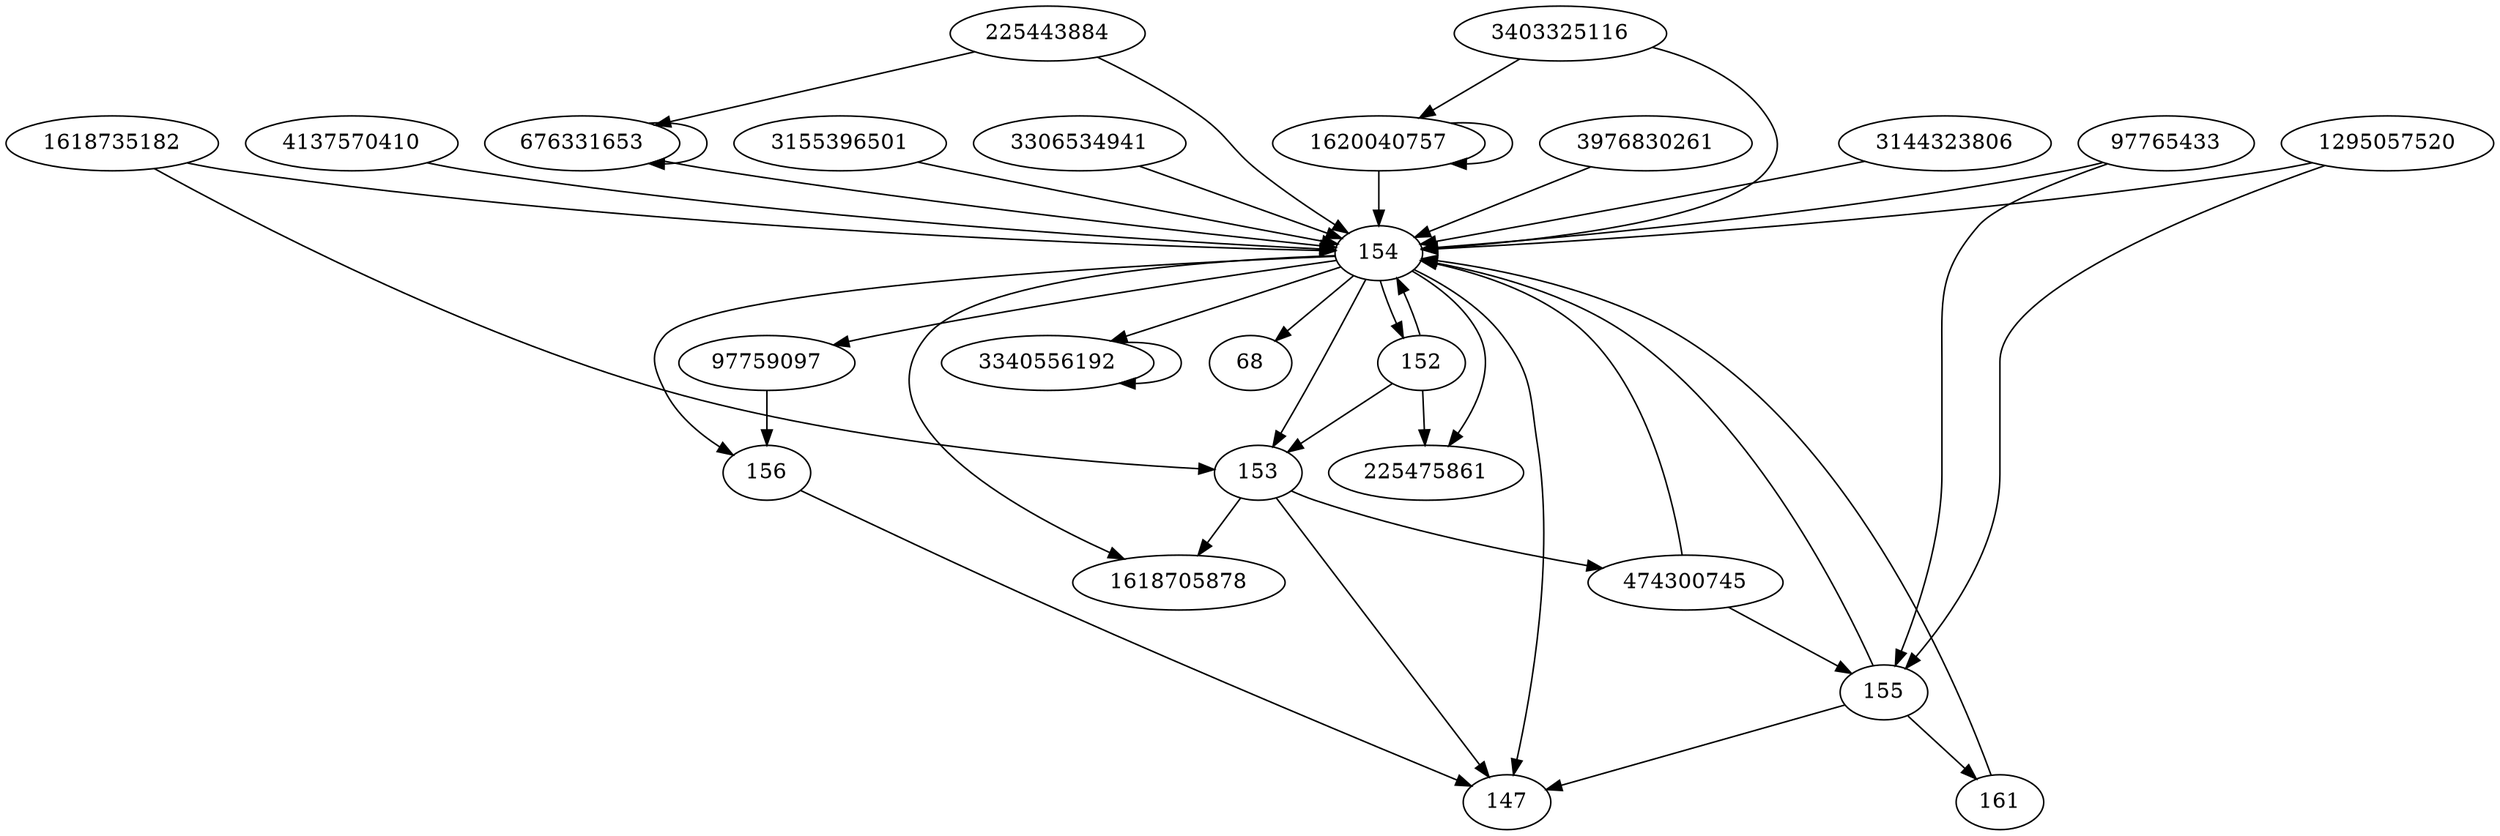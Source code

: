 digraph  {
676331653;
147;
225475861;
3155396501;
152;
153;
154;
155;
156;
3306534941;
3340556192;
161;
225443884;
1620040757;
3976830261;
97765433;
3403325116;
68;
474300745;
1618735182;
1618705878;
3144323806;
4137570410;
1295057520;
97759097;
676331653 -> 676331653;
676331653 -> 154;
3155396501 -> 154;
152 -> 154;
152 -> 225475861;
152 -> 153;
153 -> 147;
153 -> 1618705878;
153 -> 474300745;
154 -> 153;
154 -> 1618705878;
154 -> 156;
154 -> 147;
154 -> 97759097;
154 -> 225475861;
154 -> 3340556192;
154 -> 152;
154 -> 68;
155 -> 154;
155 -> 147;
155 -> 161;
156 -> 147;
3306534941 -> 154;
3340556192 -> 3340556192;
161 -> 154;
225443884 -> 676331653;
225443884 -> 154;
1620040757 -> 154;
1620040757 -> 1620040757;
3976830261 -> 154;
97765433 -> 154;
97765433 -> 155;
3403325116 -> 154;
3403325116 -> 1620040757;
474300745 -> 154;
474300745 -> 155;
1618735182 -> 153;
1618735182 -> 154;
3144323806 -> 154;
4137570410 -> 154;
1295057520 -> 154;
1295057520 -> 155;
97759097 -> 156;
}
